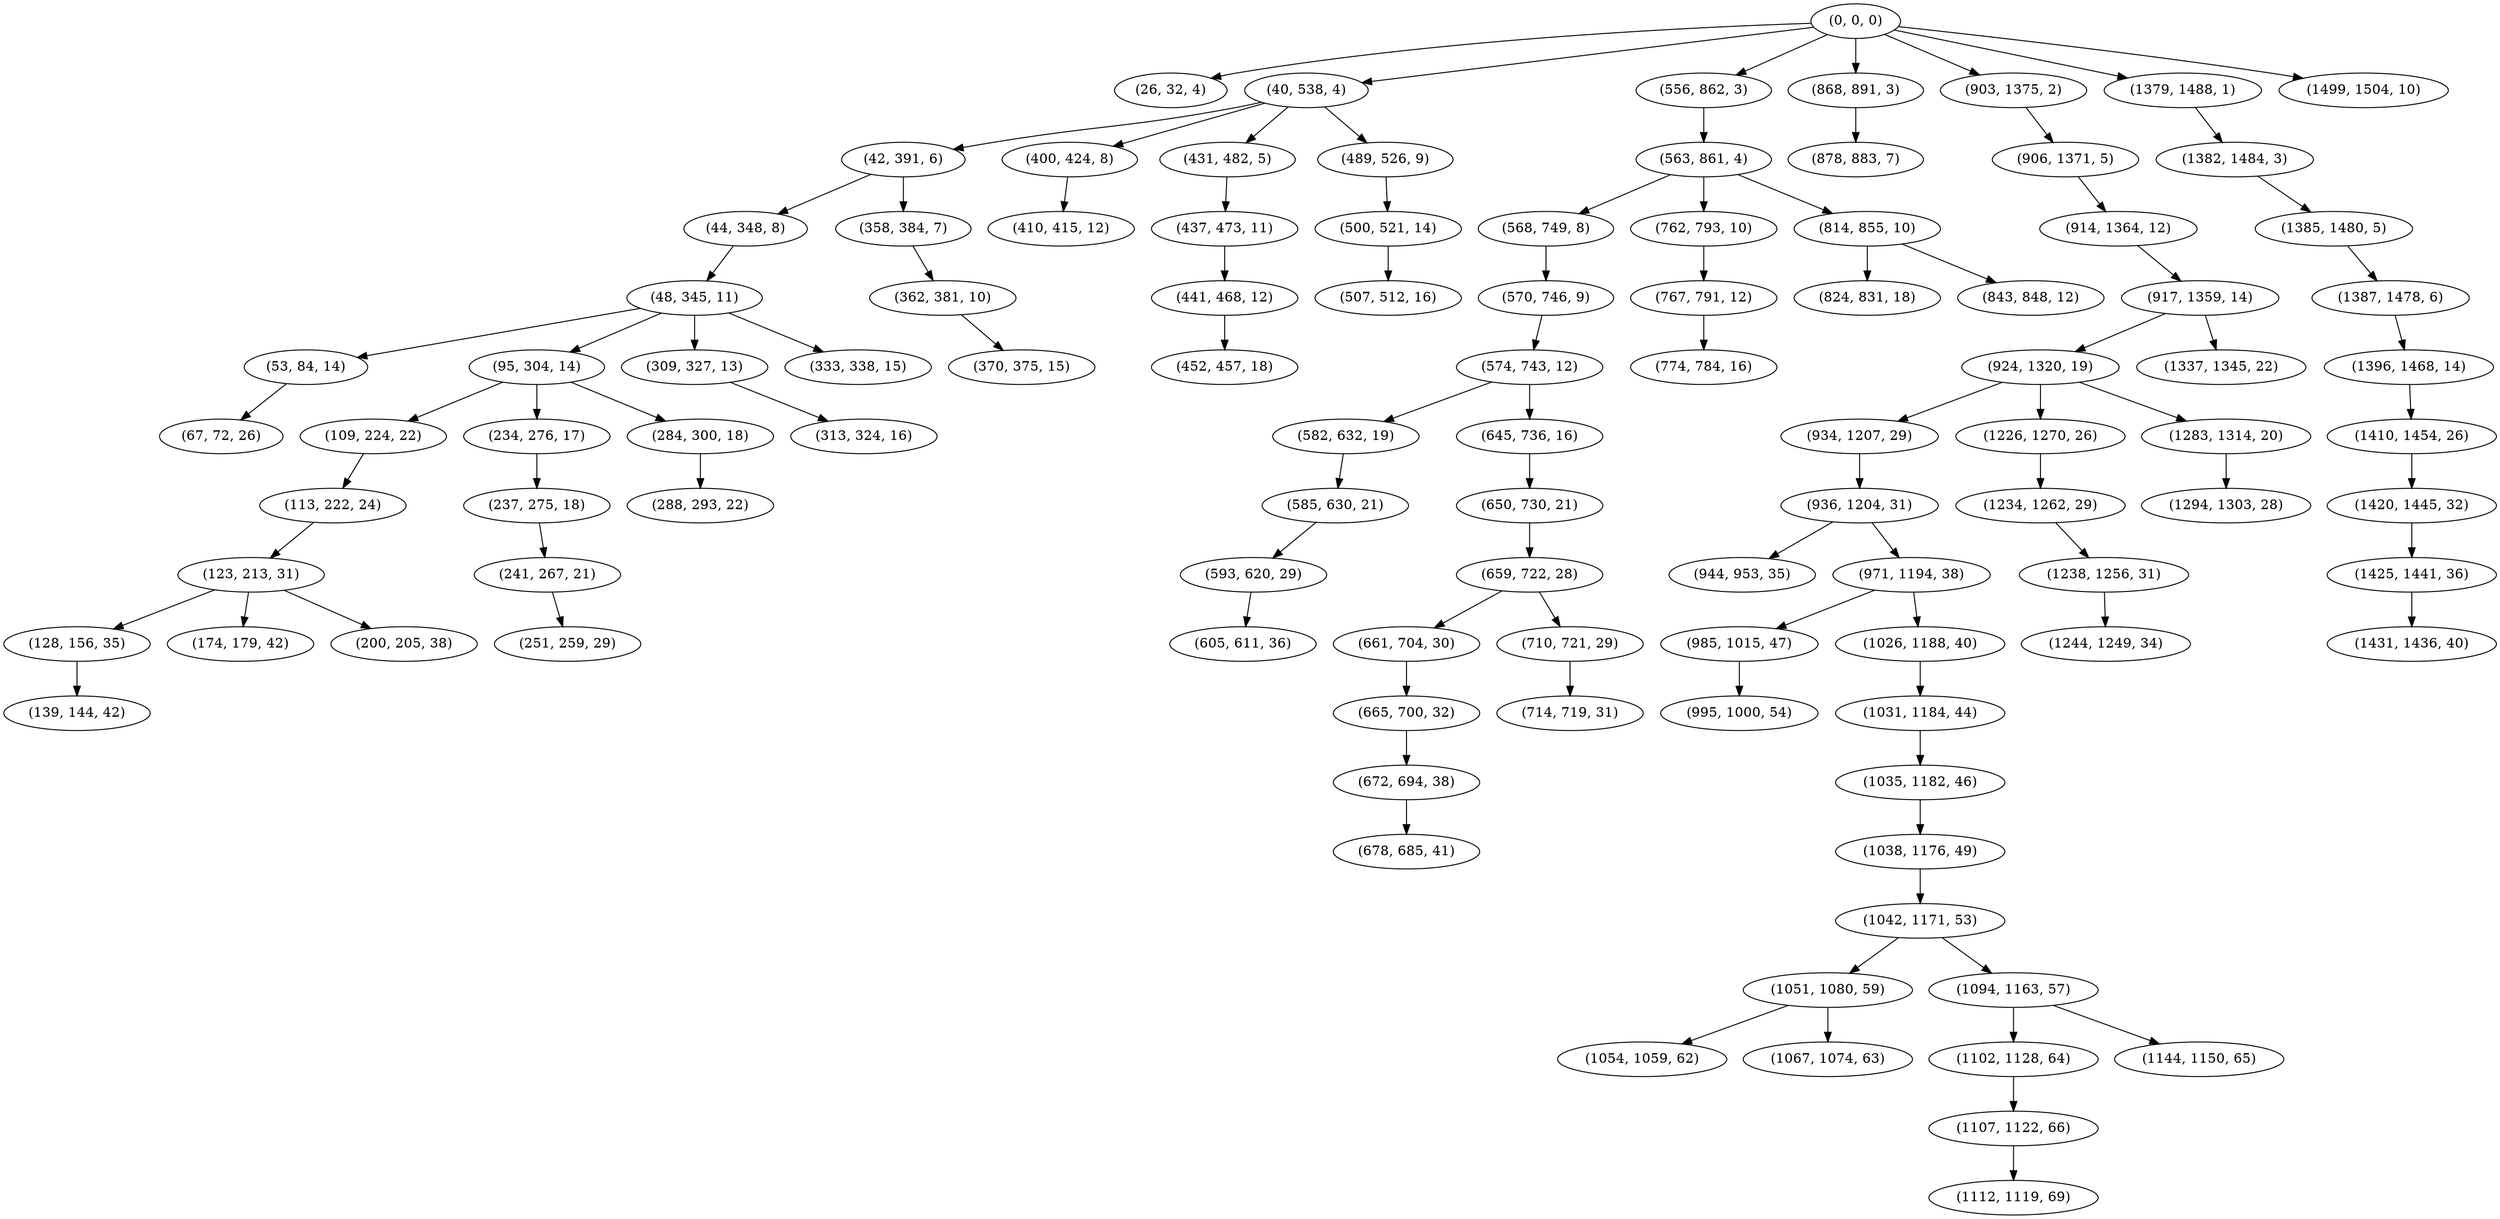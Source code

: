 digraph tree {
    "(0, 0, 0)";
    "(26, 32, 4)";
    "(40, 538, 4)";
    "(42, 391, 6)";
    "(44, 348, 8)";
    "(48, 345, 11)";
    "(53, 84, 14)";
    "(67, 72, 26)";
    "(95, 304, 14)";
    "(109, 224, 22)";
    "(113, 222, 24)";
    "(123, 213, 31)";
    "(128, 156, 35)";
    "(139, 144, 42)";
    "(174, 179, 42)";
    "(200, 205, 38)";
    "(234, 276, 17)";
    "(237, 275, 18)";
    "(241, 267, 21)";
    "(251, 259, 29)";
    "(284, 300, 18)";
    "(288, 293, 22)";
    "(309, 327, 13)";
    "(313, 324, 16)";
    "(333, 338, 15)";
    "(358, 384, 7)";
    "(362, 381, 10)";
    "(370, 375, 15)";
    "(400, 424, 8)";
    "(410, 415, 12)";
    "(431, 482, 5)";
    "(437, 473, 11)";
    "(441, 468, 12)";
    "(452, 457, 18)";
    "(489, 526, 9)";
    "(500, 521, 14)";
    "(507, 512, 16)";
    "(556, 862, 3)";
    "(563, 861, 4)";
    "(568, 749, 8)";
    "(570, 746, 9)";
    "(574, 743, 12)";
    "(582, 632, 19)";
    "(585, 630, 21)";
    "(593, 620, 29)";
    "(605, 611, 36)";
    "(645, 736, 16)";
    "(650, 730, 21)";
    "(659, 722, 28)";
    "(661, 704, 30)";
    "(665, 700, 32)";
    "(672, 694, 38)";
    "(678, 685, 41)";
    "(710, 721, 29)";
    "(714, 719, 31)";
    "(762, 793, 10)";
    "(767, 791, 12)";
    "(774, 784, 16)";
    "(814, 855, 10)";
    "(824, 831, 18)";
    "(843, 848, 12)";
    "(868, 891, 3)";
    "(878, 883, 7)";
    "(903, 1375, 2)";
    "(906, 1371, 5)";
    "(914, 1364, 12)";
    "(917, 1359, 14)";
    "(924, 1320, 19)";
    "(934, 1207, 29)";
    "(936, 1204, 31)";
    "(944, 953, 35)";
    "(971, 1194, 38)";
    "(985, 1015, 47)";
    "(995, 1000, 54)";
    "(1026, 1188, 40)";
    "(1031, 1184, 44)";
    "(1035, 1182, 46)";
    "(1038, 1176, 49)";
    "(1042, 1171, 53)";
    "(1051, 1080, 59)";
    "(1054, 1059, 62)";
    "(1067, 1074, 63)";
    "(1094, 1163, 57)";
    "(1102, 1128, 64)";
    "(1107, 1122, 66)";
    "(1112, 1119, 69)";
    "(1144, 1150, 65)";
    "(1226, 1270, 26)";
    "(1234, 1262, 29)";
    "(1238, 1256, 31)";
    "(1244, 1249, 34)";
    "(1283, 1314, 20)";
    "(1294, 1303, 28)";
    "(1337, 1345, 22)";
    "(1379, 1488, 1)";
    "(1382, 1484, 3)";
    "(1385, 1480, 5)";
    "(1387, 1478, 6)";
    "(1396, 1468, 14)";
    "(1410, 1454, 26)";
    "(1420, 1445, 32)";
    "(1425, 1441, 36)";
    "(1431, 1436, 40)";
    "(1499, 1504, 10)";
    "(0, 0, 0)" -> "(26, 32, 4)";
    "(0, 0, 0)" -> "(40, 538, 4)";
    "(0, 0, 0)" -> "(556, 862, 3)";
    "(0, 0, 0)" -> "(868, 891, 3)";
    "(0, 0, 0)" -> "(903, 1375, 2)";
    "(0, 0, 0)" -> "(1379, 1488, 1)";
    "(0, 0, 0)" -> "(1499, 1504, 10)";
    "(40, 538, 4)" -> "(42, 391, 6)";
    "(40, 538, 4)" -> "(400, 424, 8)";
    "(40, 538, 4)" -> "(431, 482, 5)";
    "(40, 538, 4)" -> "(489, 526, 9)";
    "(42, 391, 6)" -> "(44, 348, 8)";
    "(42, 391, 6)" -> "(358, 384, 7)";
    "(44, 348, 8)" -> "(48, 345, 11)";
    "(48, 345, 11)" -> "(53, 84, 14)";
    "(48, 345, 11)" -> "(95, 304, 14)";
    "(48, 345, 11)" -> "(309, 327, 13)";
    "(48, 345, 11)" -> "(333, 338, 15)";
    "(53, 84, 14)" -> "(67, 72, 26)";
    "(95, 304, 14)" -> "(109, 224, 22)";
    "(95, 304, 14)" -> "(234, 276, 17)";
    "(95, 304, 14)" -> "(284, 300, 18)";
    "(109, 224, 22)" -> "(113, 222, 24)";
    "(113, 222, 24)" -> "(123, 213, 31)";
    "(123, 213, 31)" -> "(128, 156, 35)";
    "(123, 213, 31)" -> "(174, 179, 42)";
    "(123, 213, 31)" -> "(200, 205, 38)";
    "(128, 156, 35)" -> "(139, 144, 42)";
    "(234, 276, 17)" -> "(237, 275, 18)";
    "(237, 275, 18)" -> "(241, 267, 21)";
    "(241, 267, 21)" -> "(251, 259, 29)";
    "(284, 300, 18)" -> "(288, 293, 22)";
    "(309, 327, 13)" -> "(313, 324, 16)";
    "(358, 384, 7)" -> "(362, 381, 10)";
    "(362, 381, 10)" -> "(370, 375, 15)";
    "(400, 424, 8)" -> "(410, 415, 12)";
    "(431, 482, 5)" -> "(437, 473, 11)";
    "(437, 473, 11)" -> "(441, 468, 12)";
    "(441, 468, 12)" -> "(452, 457, 18)";
    "(489, 526, 9)" -> "(500, 521, 14)";
    "(500, 521, 14)" -> "(507, 512, 16)";
    "(556, 862, 3)" -> "(563, 861, 4)";
    "(563, 861, 4)" -> "(568, 749, 8)";
    "(563, 861, 4)" -> "(762, 793, 10)";
    "(563, 861, 4)" -> "(814, 855, 10)";
    "(568, 749, 8)" -> "(570, 746, 9)";
    "(570, 746, 9)" -> "(574, 743, 12)";
    "(574, 743, 12)" -> "(582, 632, 19)";
    "(574, 743, 12)" -> "(645, 736, 16)";
    "(582, 632, 19)" -> "(585, 630, 21)";
    "(585, 630, 21)" -> "(593, 620, 29)";
    "(593, 620, 29)" -> "(605, 611, 36)";
    "(645, 736, 16)" -> "(650, 730, 21)";
    "(650, 730, 21)" -> "(659, 722, 28)";
    "(659, 722, 28)" -> "(661, 704, 30)";
    "(659, 722, 28)" -> "(710, 721, 29)";
    "(661, 704, 30)" -> "(665, 700, 32)";
    "(665, 700, 32)" -> "(672, 694, 38)";
    "(672, 694, 38)" -> "(678, 685, 41)";
    "(710, 721, 29)" -> "(714, 719, 31)";
    "(762, 793, 10)" -> "(767, 791, 12)";
    "(767, 791, 12)" -> "(774, 784, 16)";
    "(814, 855, 10)" -> "(824, 831, 18)";
    "(814, 855, 10)" -> "(843, 848, 12)";
    "(868, 891, 3)" -> "(878, 883, 7)";
    "(903, 1375, 2)" -> "(906, 1371, 5)";
    "(906, 1371, 5)" -> "(914, 1364, 12)";
    "(914, 1364, 12)" -> "(917, 1359, 14)";
    "(917, 1359, 14)" -> "(924, 1320, 19)";
    "(917, 1359, 14)" -> "(1337, 1345, 22)";
    "(924, 1320, 19)" -> "(934, 1207, 29)";
    "(924, 1320, 19)" -> "(1226, 1270, 26)";
    "(924, 1320, 19)" -> "(1283, 1314, 20)";
    "(934, 1207, 29)" -> "(936, 1204, 31)";
    "(936, 1204, 31)" -> "(944, 953, 35)";
    "(936, 1204, 31)" -> "(971, 1194, 38)";
    "(971, 1194, 38)" -> "(985, 1015, 47)";
    "(971, 1194, 38)" -> "(1026, 1188, 40)";
    "(985, 1015, 47)" -> "(995, 1000, 54)";
    "(1026, 1188, 40)" -> "(1031, 1184, 44)";
    "(1031, 1184, 44)" -> "(1035, 1182, 46)";
    "(1035, 1182, 46)" -> "(1038, 1176, 49)";
    "(1038, 1176, 49)" -> "(1042, 1171, 53)";
    "(1042, 1171, 53)" -> "(1051, 1080, 59)";
    "(1042, 1171, 53)" -> "(1094, 1163, 57)";
    "(1051, 1080, 59)" -> "(1054, 1059, 62)";
    "(1051, 1080, 59)" -> "(1067, 1074, 63)";
    "(1094, 1163, 57)" -> "(1102, 1128, 64)";
    "(1094, 1163, 57)" -> "(1144, 1150, 65)";
    "(1102, 1128, 64)" -> "(1107, 1122, 66)";
    "(1107, 1122, 66)" -> "(1112, 1119, 69)";
    "(1226, 1270, 26)" -> "(1234, 1262, 29)";
    "(1234, 1262, 29)" -> "(1238, 1256, 31)";
    "(1238, 1256, 31)" -> "(1244, 1249, 34)";
    "(1283, 1314, 20)" -> "(1294, 1303, 28)";
    "(1379, 1488, 1)" -> "(1382, 1484, 3)";
    "(1382, 1484, 3)" -> "(1385, 1480, 5)";
    "(1385, 1480, 5)" -> "(1387, 1478, 6)";
    "(1387, 1478, 6)" -> "(1396, 1468, 14)";
    "(1396, 1468, 14)" -> "(1410, 1454, 26)";
    "(1410, 1454, 26)" -> "(1420, 1445, 32)";
    "(1420, 1445, 32)" -> "(1425, 1441, 36)";
    "(1425, 1441, 36)" -> "(1431, 1436, 40)";
}
